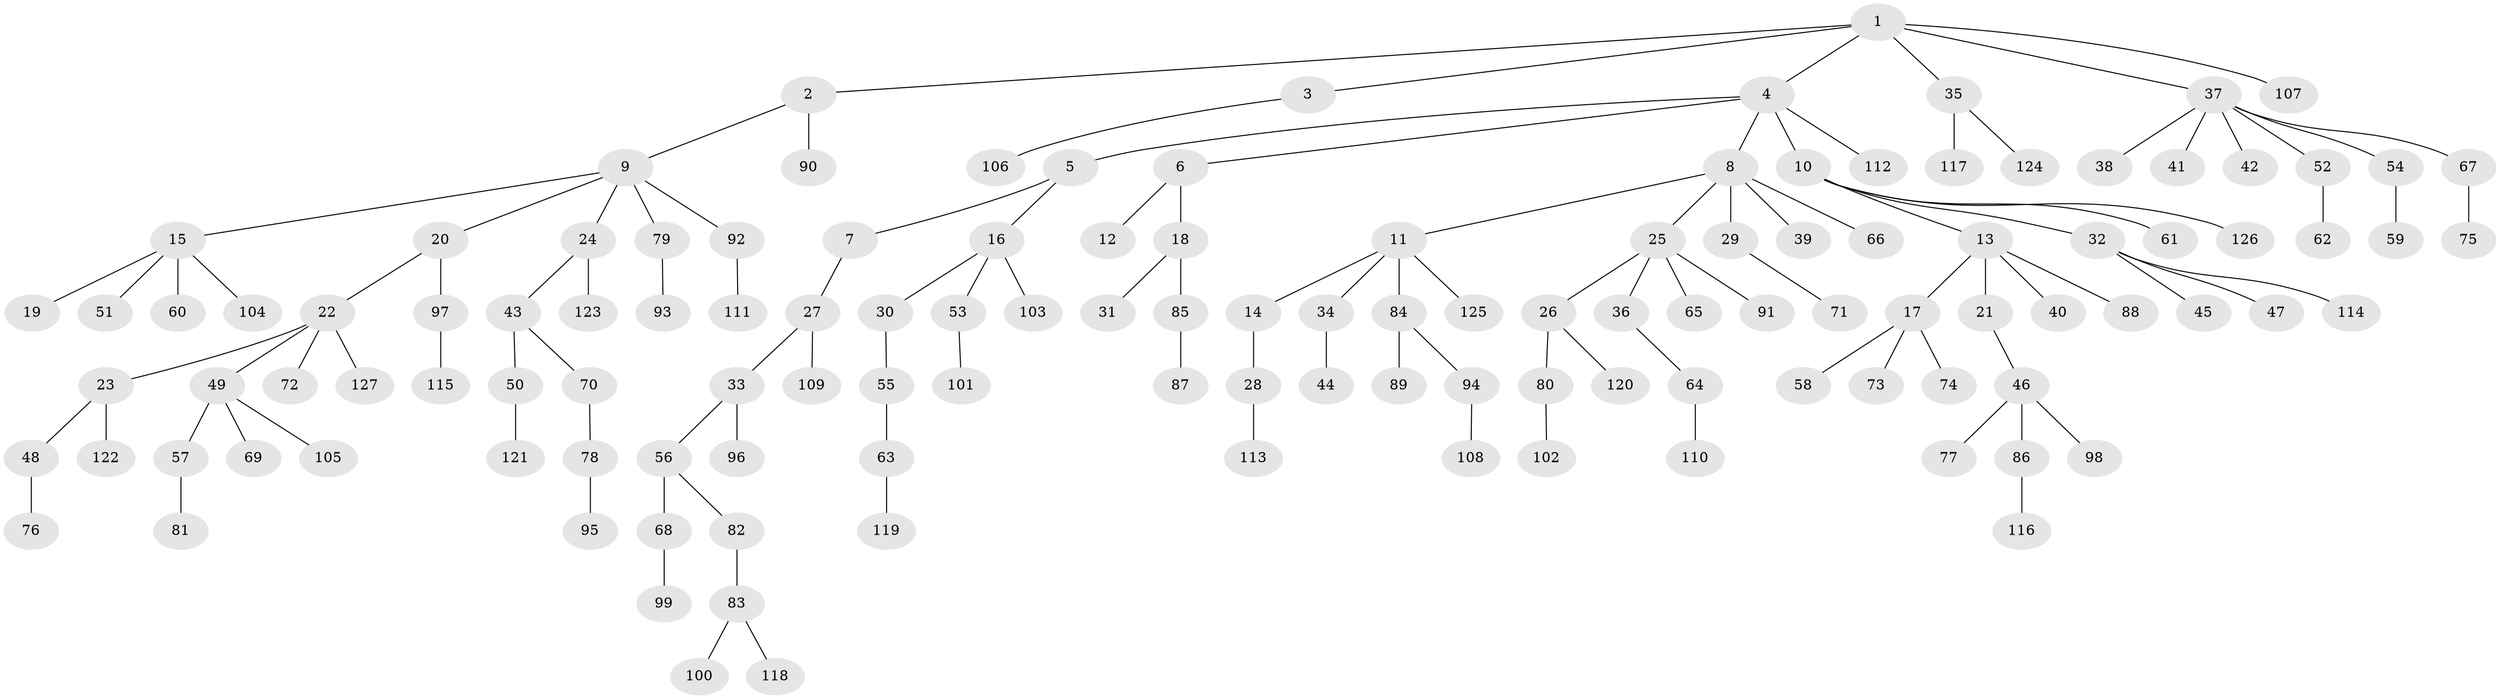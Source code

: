 // Generated by graph-tools (version 1.1) at 2025/02/03/09/25 03:02:22]
// undirected, 127 vertices, 126 edges
graph export_dot {
graph [start="1"]
  node [color=gray90,style=filled];
  1;
  2;
  3;
  4;
  5;
  6;
  7;
  8;
  9;
  10;
  11;
  12;
  13;
  14;
  15;
  16;
  17;
  18;
  19;
  20;
  21;
  22;
  23;
  24;
  25;
  26;
  27;
  28;
  29;
  30;
  31;
  32;
  33;
  34;
  35;
  36;
  37;
  38;
  39;
  40;
  41;
  42;
  43;
  44;
  45;
  46;
  47;
  48;
  49;
  50;
  51;
  52;
  53;
  54;
  55;
  56;
  57;
  58;
  59;
  60;
  61;
  62;
  63;
  64;
  65;
  66;
  67;
  68;
  69;
  70;
  71;
  72;
  73;
  74;
  75;
  76;
  77;
  78;
  79;
  80;
  81;
  82;
  83;
  84;
  85;
  86;
  87;
  88;
  89;
  90;
  91;
  92;
  93;
  94;
  95;
  96;
  97;
  98;
  99;
  100;
  101;
  102;
  103;
  104;
  105;
  106;
  107;
  108;
  109;
  110;
  111;
  112;
  113;
  114;
  115;
  116;
  117;
  118;
  119;
  120;
  121;
  122;
  123;
  124;
  125;
  126;
  127;
  1 -- 2;
  1 -- 3;
  1 -- 4;
  1 -- 35;
  1 -- 37;
  1 -- 107;
  2 -- 9;
  2 -- 90;
  3 -- 106;
  4 -- 5;
  4 -- 6;
  4 -- 8;
  4 -- 10;
  4 -- 112;
  5 -- 7;
  5 -- 16;
  6 -- 12;
  6 -- 18;
  7 -- 27;
  8 -- 11;
  8 -- 25;
  8 -- 29;
  8 -- 39;
  8 -- 66;
  9 -- 15;
  9 -- 20;
  9 -- 24;
  9 -- 79;
  9 -- 92;
  10 -- 13;
  10 -- 32;
  10 -- 61;
  10 -- 126;
  11 -- 14;
  11 -- 34;
  11 -- 84;
  11 -- 125;
  13 -- 17;
  13 -- 21;
  13 -- 40;
  13 -- 88;
  14 -- 28;
  15 -- 19;
  15 -- 51;
  15 -- 60;
  15 -- 104;
  16 -- 30;
  16 -- 53;
  16 -- 103;
  17 -- 58;
  17 -- 73;
  17 -- 74;
  18 -- 31;
  18 -- 85;
  20 -- 22;
  20 -- 97;
  21 -- 46;
  22 -- 23;
  22 -- 49;
  22 -- 72;
  22 -- 127;
  23 -- 48;
  23 -- 122;
  24 -- 43;
  24 -- 123;
  25 -- 26;
  25 -- 36;
  25 -- 65;
  25 -- 91;
  26 -- 80;
  26 -- 120;
  27 -- 33;
  27 -- 109;
  28 -- 113;
  29 -- 71;
  30 -- 55;
  32 -- 45;
  32 -- 47;
  32 -- 114;
  33 -- 56;
  33 -- 96;
  34 -- 44;
  35 -- 117;
  35 -- 124;
  36 -- 64;
  37 -- 38;
  37 -- 41;
  37 -- 42;
  37 -- 52;
  37 -- 54;
  37 -- 67;
  43 -- 50;
  43 -- 70;
  46 -- 77;
  46 -- 86;
  46 -- 98;
  48 -- 76;
  49 -- 57;
  49 -- 69;
  49 -- 105;
  50 -- 121;
  52 -- 62;
  53 -- 101;
  54 -- 59;
  55 -- 63;
  56 -- 68;
  56 -- 82;
  57 -- 81;
  63 -- 119;
  64 -- 110;
  67 -- 75;
  68 -- 99;
  70 -- 78;
  78 -- 95;
  79 -- 93;
  80 -- 102;
  82 -- 83;
  83 -- 100;
  83 -- 118;
  84 -- 89;
  84 -- 94;
  85 -- 87;
  86 -- 116;
  92 -- 111;
  94 -- 108;
  97 -- 115;
}
